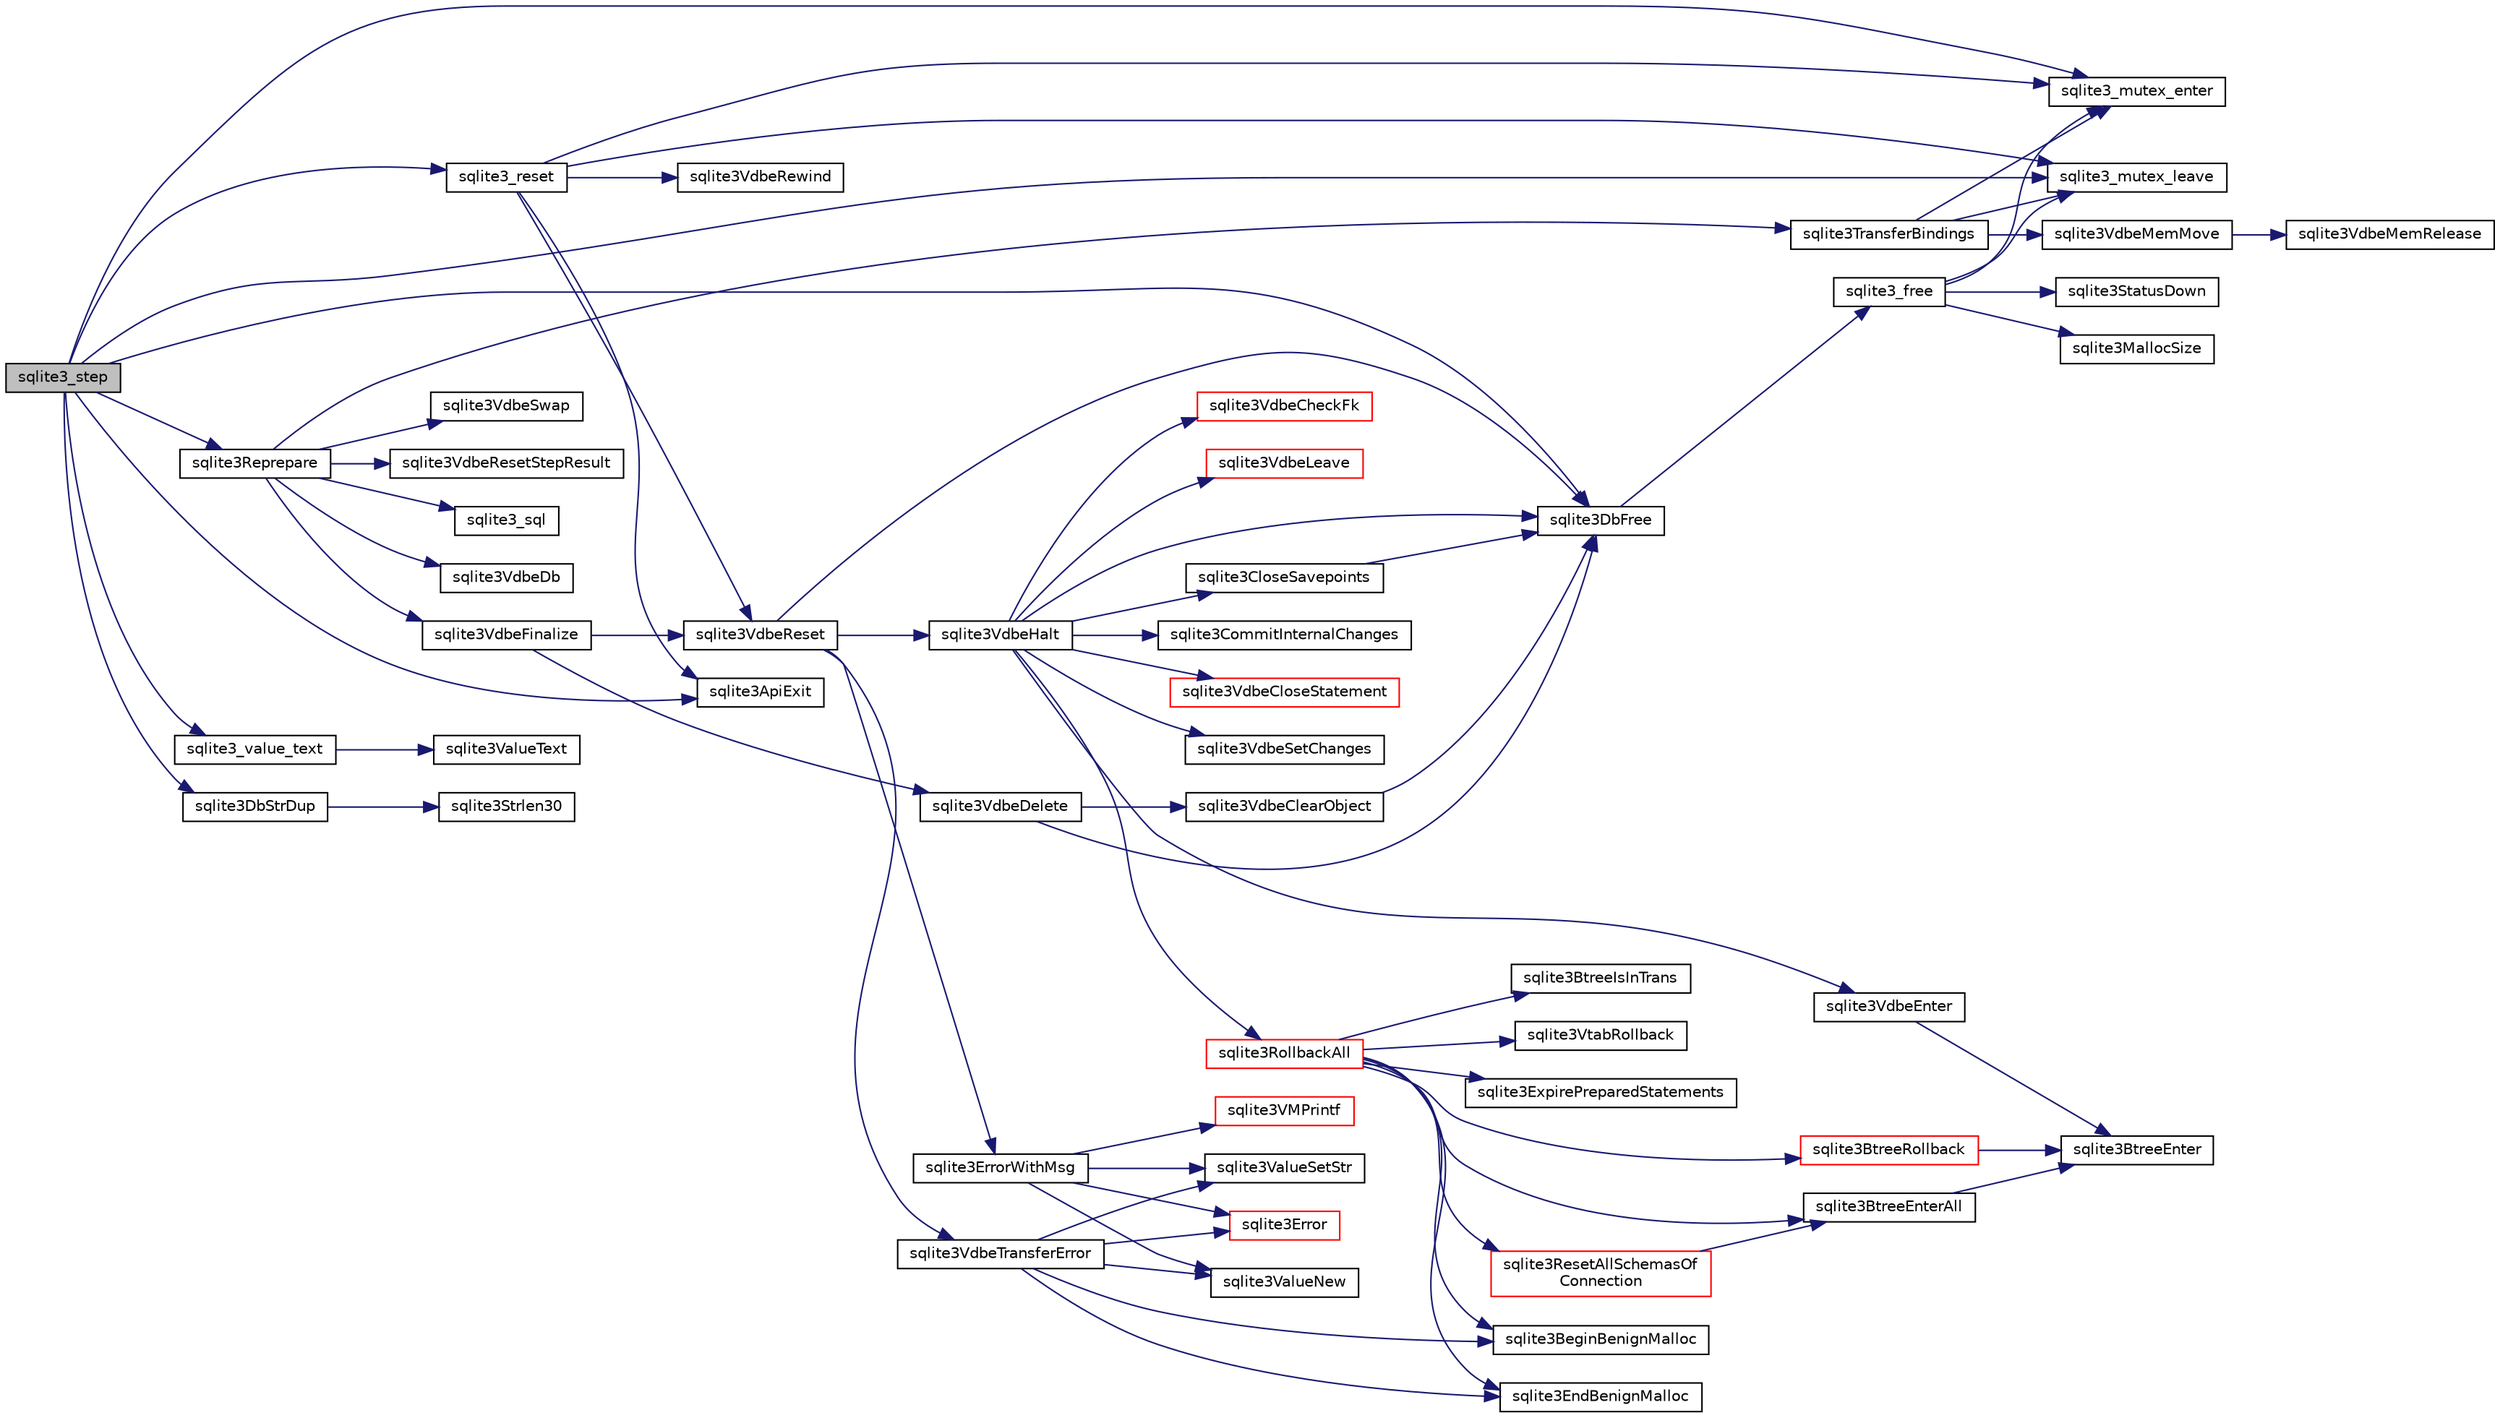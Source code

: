 digraph "sqlite3_step"
{
  edge [fontname="Helvetica",fontsize="10",labelfontname="Helvetica",labelfontsize="10"];
  node [fontname="Helvetica",fontsize="10",shape=record];
  rankdir="LR";
  Node1 [label="sqlite3_step",height=0.2,width=0.4,color="black", fillcolor="grey75", style="filled", fontcolor="black"];
  Node1 -> Node2 [color="midnightblue",fontsize="10",style="solid"];
  Node2 [label="sqlite3_mutex_enter",height=0.2,width=0.4,color="black", fillcolor="white", style="filled",URL="$sqlite3_8c.html#af5a0a035d6f2e625f7fa5339365e8970"];
  Node1 -> Node3 [color="midnightblue",fontsize="10",style="solid"];
  Node3 [label="sqlite3_mutex_leave",height=0.2,width=0.4,color="black", fillcolor="white", style="filled",URL="$sqlite3_8c.html#a7ebfb82d85f10ee7a80ea8d7ff155c65"];
  Node1 -> Node4 [color="midnightblue",fontsize="10",style="solid"];
  Node4 [label="sqlite3_reset",height=0.2,width=0.4,color="black", fillcolor="white", style="filled",URL="$sqlite3_8c.html#ae64b8b63a6d27b576eb3d6fb21ca4d36"];
  Node4 -> Node2 [color="midnightblue",fontsize="10",style="solid"];
  Node4 -> Node3 [color="midnightblue",fontsize="10",style="solid"];
  Node4 -> Node5 [color="midnightblue",fontsize="10",style="solid"];
  Node5 [label="sqlite3ApiExit",height=0.2,width=0.4,color="black", fillcolor="white", style="filled",URL="$sqlite3_8c.html#ae5a967ec6172298db98b6090bbd1dd9b"];
  Node4 -> Node6 [color="midnightblue",fontsize="10",style="solid"];
  Node6 [label="sqlite3VdbeReset",height=0.2,width=0.4,color="black", fillcolor="white", style="filled",URL="$sqlite3_8c.html#a315a913742f7267f90d46d41446353b1"];
  Node6 -> Node7 [color="midnightblue",fontsize="10",style="solid"];
  Node7 [label="sqlite3VdbeHalt",height=0.2,width=0.4,color="black", fillcolor="white", style="filled",URL="$sqlite3_8c.html#a8d1d99703d999190fbc35ecc981cb709"];
  Node7 -> Node8 [color="midnightblue",fontsize="10",style="solid"];
  Node8 [label="sqlite3VdbeEnter",height=0.2,width=0.4,color="black", fillcolor="white", style="filled",URL="$sqlite3_8c.html#a9e2be2ea94b096630913241be7a7c99f"];
  Node8 -> Node9 [color="midnightblue",fontsize="10",style="solid"];
  Node9 [label="sqlite3BtreeEnter",height=0.2,width=0.4,color="black", fillcolor="white", style="filled",URL="$sqlite3_8c.html#afa05d700ca373993fe6b0525b867feff"];
  Node7 -> Node10 [color="midnightblue",fontsize="10",style="solid"];
  Node10 [label="sqlite3RollbackAll",height=0.2,width=0.4,color="red", fillcolor="white", style="filled",URL="$sqlite3_8c.html#ad902dd388d73208539f557962e3fe6bb"];
  Node10 -> Node11 [color="midnightblue",fontsize="10",style="solid"];
  Node11 [label="sqlite3BeginBenignMalloc",height=0.2,width=0.4,color="black", fillcolor="white", style="filled",URL="$sqlite3_8c.html#a3344c0e2b1b6df701a1cb326602fac14"];
  Node10 -> Node12 [color="midnightblue",fontsize="10",style="solid"];
  Node12 [label="sqlite3BtreeEnterAll",height=0.2,width=0.4,color="black", fillcolor="white", style="filled",URL="$sqlite3_8c.html#a7e8c5e623a61d322d3622c3e6202d735"];
  Node12 -> Node9 [color="midnightblue",fontsize="10",style="solid"];
  Node10 -> Node13 [color="midnightblue",fontsize="10",style="solid"];
  Node13 [label="sqlite3BtreeIsInTrans",height=0.2,width=0.4,color="black", fillcolor="white", style="filled",URL="$sqlite3_8c.html#af38624e008e0a0e872a21934b7c75a42"];
  Node10 -> Node14 [color="midnightblue",fontsize="10",style="solid"];
  Node14 [label="sqlite3BtreeRollback",height=0.2,width=0.4,color="red", fillcolor="white", style="filled",URL="$sqlite3_8c.html#aada3792ac91b26179c2d68e93265f0f9"];
  Node14 -> Node9 [color="midnightblue",fontsize="10",style="solid"];
  Node10 -> Node15 [color="midnightblue",fontsize="10",style="solid"];
  Node15 [label="sqlite3VtabRollback",height=0.2,width=0.4,color="black", fillcolor="white", style="filled",URL="$sqlite3_8c.html#a8584200fbaad7da0253df51fb453c5dc"];
  Node10 -> Node16 [color="midnightblue",fontsize="10",style="solid"];
  Node16 [label="sqlite3EndBenignMalloc",height=0.2,width=0.4,color="black", fillcolor="white", style="filled",URL="$sqlite3_8c.html#a4582127cc64d483dc66c7acf9d8d8fbb"];
  Node10 -> Node17 [color="midnightblue",fontsize="10",style="solid"];
  Node17 [label="sqlite3ExpirePreparedStatements",height=0.2,width=0.4,color="black", fillcolor="white", style="filled",URL="$sqlite3_8c.html#af8baf566e769881b3d0bbdb0d2b4cdfe"];
  Node10 -> Node18 [color="midnightblue",fontsize="10",style="solid"];
  Node18 [label="sqlite3ResetAllSchemasOf\lConnection",height=0.2,width=0.4,color="red", fillcolor="white", style="filled",URL="$sqlite3_8c.html#a2fc0d7e9d7e688a2a81ea4775dd12e33"];
  Node18 -> Node12 [color="midnightblue",fontsize="10",style="solid"];
  Node7 -> Node19 [color="midnightblue",fontsize="10",style="solid"];
  Node19 [label="sqlite3CloseSavepoints",height=0.2,width=0.4,color="black", fillcolor="white", style="filled",URL="$sqlite3_8c.html#ab5403c6b2dae2f11e74116b8535cf82b"];
  Node19 -> Node20 [color="midnightblue",fontsize="10",style="solid"];
  Node20 [label="sqlite3DbFree",height=0.2,width=0.4,color="black", fillcolor="white", style="filled",URL="$sqlite3_8c.html#ac70ab821a6607b4a1b909582dc37a069"];
  Node20 -> Node21 [color="midnightblue",fontsize="10",style="solid"];
  Node21 [label="sqlite3_free",height=0.2,width=0.4,color="black", fillcolor="white", style="filled",URL="$sqlite3_8c.html#aced35e2ed62edd9c721ade882d508123"];
  Node21 -> Node2 [color="midnightblue",fontsize="10",style="solid"];
  Node21 -> Node3 [color="midnightblue",fontsize="10",style="solid"];
  Node21 -> Node22 [color="midnightblue",fontsize="10",style="solid"];
  Node22 [label="sqlite3MallocSize",height=0.2,width=0.4,color="black", fillcolor="white", style="filled",URL="$sqlite3_8c.html#acf5d2a5f35270bafb050bd2def576955"];
  Node21 -> Node23 [color="midnightblue",fontsize="10",style="solid"];
  Node23 [label="sqlite3StatusDown",height=0.2,width=0.4,color="black", fillcolor="white", style="filled",URL="$sqlite3_8c.html#a3388b10ce0b0a4fc95dfb85ccdb904c1"];
  Node7 -> Node24 [color="midnightblue",fontsize="10",style="solid"];
  Node24 [label="sqlite3VdbeCheckFk",height=0.2,width=0.4,color="red", fillcolor="white", style="filled",URL="$sqlite3_8c.html#a7734bae391da8cc517e518fb1eddcac7"];
  Node7 -> Node25 [color="midnightblue",fontsize="10",style="solid"];
  Node25 [label="sqlite3VdbeLeave",height=0.2,width=0.4,color="red", fillcolor="white", style="filled",URL="$sqlite3_8c.html#acb859cd67daac2af35cabdb7b5b706f5"];
  Node7 -> Node26 [color="midnightblue",fontsize="10",style="solid"];
  Node26 [label="sqlite3CommitInternalChanges",height=0.2,width=0.4,color="black", fillcolor="white", style="filled",URL="$sqlite3_8c.html#a1c26fb995a23591a1f6592d008e3e237"];
  Node7 -> Node27 [color="midnightblue",fontsize="10",style="solid"];
  Node27 [label="sqlite3VdbeCloseStatement",height=0.2,width=0.4,color="red", fillcolor="white", style="filled",URL="$sqlite3_8c.html#a4c26892e24ee00a0b5ba3bdeaf2d36fa"];
  Node7 -> Node20 [color="midnightblue",fontsize="10",style="solid"];
  Node7 -> Node28 [color="midnightblue",fontsize="10",style="solid"];
  Node28 [label="sqlite3VdbeSetChanges",height=0.2,width=0.4,color="black", fillcolor="white", style="filled",URL="$sqlite3_8c.html#aed080bc0208a1ea602e625d9381f25c0"];
  Node6 -> Node29 [color="midnightblue",fontsize="10",style="solid"];
  Node29 [label="sqlite3VdbeTransferError",height=0.2,width=0.4,color="black", fillcolor="white", style="filled",URL="$sqlite3_8c.html#aaf4a567b51602bb6d7bb150e6c72de69"];
  Node29 -> Node11 [color="midnightblue",fontsize="10",style="solid"];
  Node29 -> Node30 [color="midnightblue",fontsize="10",style="solid"];
  Node30 [label="sqlite3ValueNew",height=0.2,width=0.4,color="black", fillcolor="white", style="filled",URL="$sqlite3_8c.html#ad40a378778daff2d574bec905e35828b"];
  Node29 -> Node31 [color="midnightblue",fontsize="10",style="solid"];
  Node31 [label="sqlite3ValueSetStr",height=0.2,width=0.4,color="black", fillcolor="white", style="filled",URL="$sqlite3_8c.html#a1fd40749f47941ee97ff6d798e2bc67e"];
  Node29 -> Node16 [color="midnightblue",fontsize="10",style="solid"];
  Node29 -> Node32 [color="midnightblue",fontsize="10",style="solid"];
  Node32 [label="sqlite3Error",height=0.2,width=0.4,color="red", fillcolor="white", style="filled",URL="$sqlite3_8c.html#a4ba5e8be78db50d5538dcaa45bcf74d3"];
  Node6 -> Node20 [color="midnightblue",fontsize="10",style="solid"];
  Node6 -> Node33 [color="midnightblue",fontsize="10",style="solid"];
  Node33 [label="sqlite3ErrorWithMsg",height=0.2,width=0.4,color="black", fillcolor="white", style="filled",URL="$sqlite3_8c.html#a11feb4cd8e77d59df266587cfe1b2641"];
  Node33 -> Node32 [color="midnightblue",fontsize="10",style="solid"];
  Node33 -> Node30 [color="midnightblue",fontsize="10",style="solid"];
  Node33 -> Node34 [color="midnightblue",fontsize="10",style="solid"];
  Node34 [label="sqlite3VMPrintf",height=0.2,width=0.4,color="red", fillcolor="white", style="filled",URL="$sqlite3_8c.html#a05535d0982ef06fbc2ee8195ebbae689"];
  Node33 -> Node31 [color="midnightblue",fontsize="10",style="solid"];
  Node4 -> Node35 [color="midnightblue",fontsize="10",style="solid"];
  Node35 [label="sqlite3VdbeRewind",height=0.2,width=0.4,color="black", fillcolor="white", style="filled",URL="$sqlite3_8c.html#ac2109d6ef272c796bd8881a430bc1052"];
  Node1 -> Node36 [color="midnightblue",fontsize="10",style="solid"];
  Node36 [label="sqlite3_value_text",height=0.2,width=0.4,color="black", fillcolor="white", style="filled",URL="$sqlite3_8c.html#a51755d39ab19883aea0d3e4718325b81"];
  Node36 -> Node37 [color="midnightblue",fontsize="10",style="solid"];
  Node37 [label="sqlite3ValueText",height=0.2,width=0.4,color="black", fillcolor="white", style="filled",URL="$sqlite3_8c.html#ad567a94e52d1adf81f4857fdba00a59b"];
  Node1 -> Node5 [color="midnightblue",fontsize="10",style="solid"];
  Node1 -> Node20 [color="midnightblue",fontsize="10",style="solid"];
  Node1 -> Node38 [color="midnightblue",fontsize="10",style="solid"];
  Node38 [label="sqlite3DbStrDup",height=0.2,width=0.4,color="black", fillcolor="white", style="filled",URL="$sqlite3_8c.html#a0ec4772ee6de7316ecd1e6cabb1beeef"];
  Node38 -> Node39 [color="midnightblue",fontsize="10",style="solid"];
  Node39 [label="sqlite3Strlen30",height=0.2,width=0.4,color="black", fillcolor="white", style="filled",URL="$sqlite3_8c.html#a3dcd80ba41f1a308193dee74857b62a7"];
  Node1 -> Node40 [color="midnightblue",fontsize="10",style="solid"];
  Node40 [label="sqlite3Reprepare",height=0.2,width=0.4,color="black", fillcolor="white", style="filled",URL="$sqlite3_8c.html#a7e2f7299cc947d07e782f6ac561fa937"];
  Node40 -> Node41 [color="midnightblue",fontsize="10",style="solid"];
  Node41 [label="sqlite3_sql",height=0.2,width=0.4,color="black", fillcolor="white", style="filled",URL="$sqlite3_8c.html#a8e0c770e028ca2781a709a0777e642e9"];
  Node40 -> Node42 [color="midnightblue",fontsize="10",style="solid"];
  Node42 [label="sqlite3VdbeDb",height=0.2,width=0.4,color="black", fillcolor="white", style="filled",URL="$sqlite3_8c.html#a6cb1b36e2823fc3eff25dc162f71f28b"];
  Node40 -> Node43 [color="midnightblue",fontsize="10",style="solid"];
  Node43 [label="sqlite3VdbeSwap",height=0.2,width=0.4,color="black", fillcolor="white", style="filled",URL="$sqlite3_8c.html#ae65b43cc845b600cd9c8bdead9843b28"];
  Node40 -> Node44 [color="midnightblue",fontsize="10",style="solid"];
  Node44 [label="sqlite3TransferBindings",height=0.2,width=0.4,color="black", fillcolor="white", style="filled",URL="$sqlite3_8c.html#a9158a497436de1e5aa7067e4daf18d8e"];
  Node44 -> Node2 [color="midnightblue",fontsize="10",style="solid"];
  Node44 -> Node45 [color="midnightblue",fontsize="10",style="solid"];
  Node45 [label="sqlite3VdbeMemMove",height=0.2,width=0.4,color="black", fillcolor="white", style="filled",URL="$sqlite3_8c.html#a6c01f0d847f3ea4846a85198b6201ffc"];
  Node45 -> Node46 [color="midnightblue",fontsize="10",style="solid"];
  Node46 [label="sqlite3VdbeMemRelease",height=0.2,width=0.4,color="black", fillcolor="white", style="filled",URL="$sqlite3_8c.html#a90606361dbeba88159fd6ff03fcc10cc"];
  Node44 -> Node3 [color="midnightblue",fontsize="10",style="solid"];
  Node40 -> Node47 [color="midnightblue",fontsize="10",style="solid"];
  Node47 [label="sqlite3VdbeResetStepResult",height=0.2,width=0.4,color="black", fillcolor="white", style="filled",URL="$sqlite3_8c.html#ad24b39129d843f753039e272999669a6"];
  Node40 -> Node48 [color="midnightblue",fontsize="10",style="solid"];
  Node48 [label="sqlite3VdbeFinalize",height=0.2,width=0.4,color="black", fillcolor="white", style="filled",URL="$sqlite3_8c.html#af81e0c8d03b71610d3a826469f67bbd4"];
  Node48 -> Node6 [color="midnightblue",fontsize="10",style="solid"];
  Node48 -> Node49 [color="midnightblue",fontsize="10",style="solid"];
  Node49 [label="sqlite3VdbeDelete",height=0.2,width=0.4,color="black", fillcolor="white", style="filled",URL="$sqlite3_8c.html#ace82a1f75873a6609067d0f572120e47"];
  Node49 -> Node50 [color="midnightblue",fontsize="10",style="solid"];
  Node50 [label="sqlite3VdbeClearObject",height=0.2,width=0.4,color="black", fillcolor="white", style="filled",URL="$sqlite3_8c.html#aa36c8bd3814c4923416d35ef3454f979"];
  Node50 -> Node20 [color="midnightblue",fontsize="10",style="solid"];
  Node49 -> Node20 [color="midnightblue",fontsize="10",style="solid"];
}
